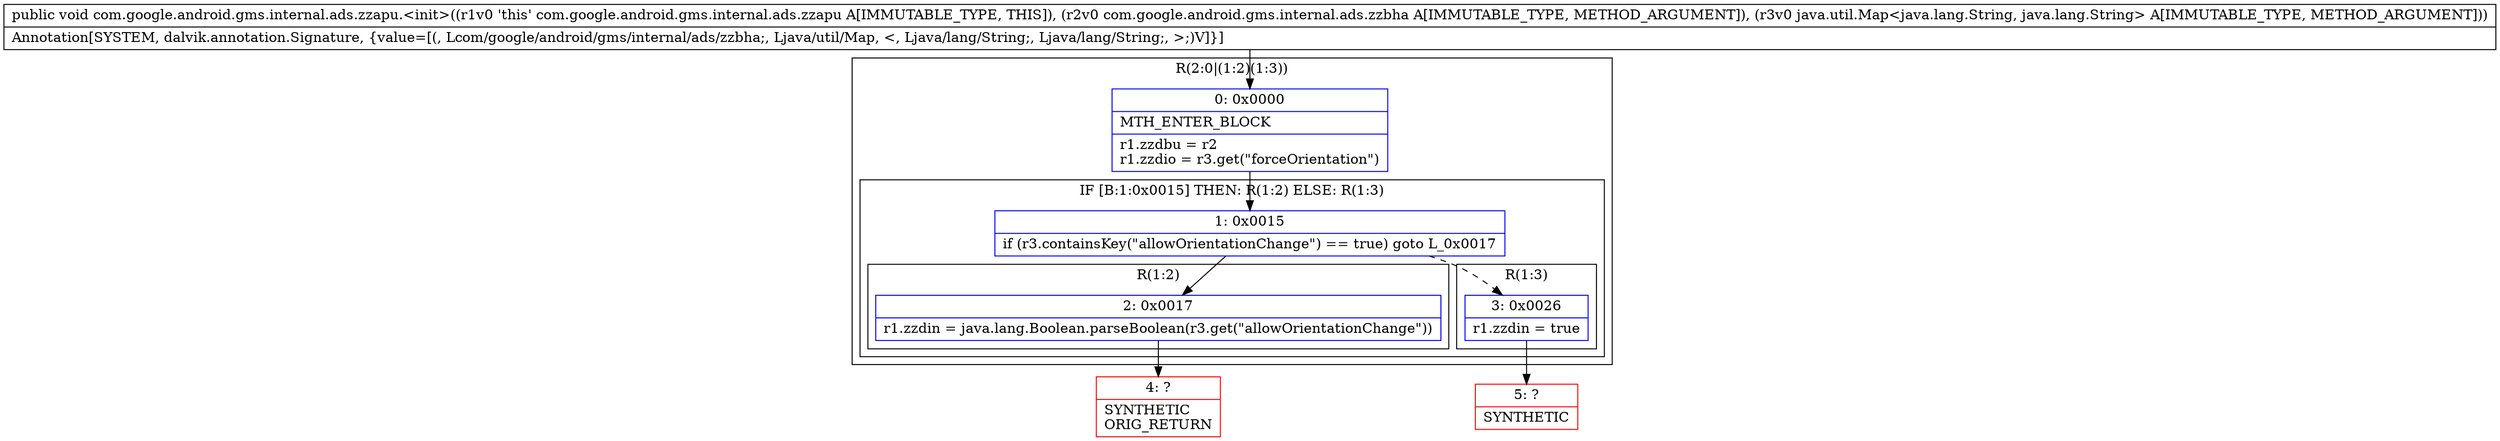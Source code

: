digraph "CFG forcom.google.android.gms.internal.ads.zzapu.\<init\>(Lcom\/google\/android\/gms\/internal\/ads\/zzbha;Ljava\/util\/Map;)V" {
subgraph cluster_Region_612886906 {
label = "R(2:0|(1:2)(1:3))";
node [shape=record,color=blue];
Node_0 [shape=record,label="{0\:\ 0x0000|MTH_ENTER_BLOCK\l|r1.zzdbu = r2\lr1.zzdio = r3.get(\"forceOrientation\")\l}"];
subgraph cluster_IfRegion_644125708 {
label = "IF [B:1:0x0015] THEN: R(1:2) ELSE: R(1:3)";
node [shape=record,color=blue];
Node_1 [shape=record,label="{1\:\ 0x0015|if (r3.containsKey(\"allowOrientationChange\") == true) goto L_0x0017\l}"];
subgraph cluster_Region_593008769 {
label = "R(1:2)";
node [shape=record,color=blue];
Node_2 [shape=record,label="{2\:\ 0x0017|r1.zzdin = java.lang.Boolean.parseBoolean(r3.get(\"allowOrientationChange\"))\l}"];
}
subgraph cluster_Region_1117426825 {
label = "R(1:3)";
node [shape=record,color=blue];
Node_3 [shape=record,label="{3\:\ 0x0026|r1.zzdin = true\l}"];
}
}
}
Node_4 [shape=record,color=red,label="{4\:\ ?|SYNTHETIC\lORIG_RETURN\l}"];
Node_5 [shape=record,color=red,label="{5\:\ ?|SYNTHETIC\l}"];
MethodNode[shape=record,label="{public void com.google.android.gms.internal.ads.zzapu.\<init\>((r1v0 'this' com.google.android.gms.internal.ads.zzapu A[IMMUTABLE_TYPE, THIS]), (r2v0 com.google.android.gms.internal.ads.zzbha A[IMMUTABLE_TYPE, METHOD_ARGUMENT]), (r3v0 java.util.Map\<java.lang.String, java.lang.String\> A[IMMUTABLE_TYPE, METHOD_ARGUMENT]))  | Annotation[SYSTEM, dalvik.annotation.Signature, \{value=[(, Lcom\/google\/android\/gms\/internal\/ads\/zzbha;, Ljava\/util\/Map, \<, Ljava\/lang\/String;, Ljava\/lang\/String;, \>;)V]\}]\l}"];
MethodNode -> Node_0;
Node_0 -> Node_1;
Node_1 -> Node_2;
Node_1 -> Node_3[style=dashed];
Node_2 -> Node_4;
Node_3 -> Node_5;
}

